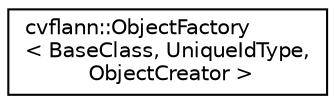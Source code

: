 digraph "Graphical Class Hierarchy"
{
 // LATEX_PDF_SIZE
  edge [fontname="Helvetica",fontsize="10",labelfontname="Helvetica",labelfontsize="10"];
  node [fontname="Helvetica",fontsize="10",shape=record];
  rankdir="LR";
  Node0 [label="cvflann::ObjectFactory\l\< BaseClass, UniqueIdType,\l ObjectCreator \>",height=0.2,width=0.4,color="black", fillcolor="white", style="filled",URL="$classcvflann_1_1_object_factory.html",tooltip=" "];
}
